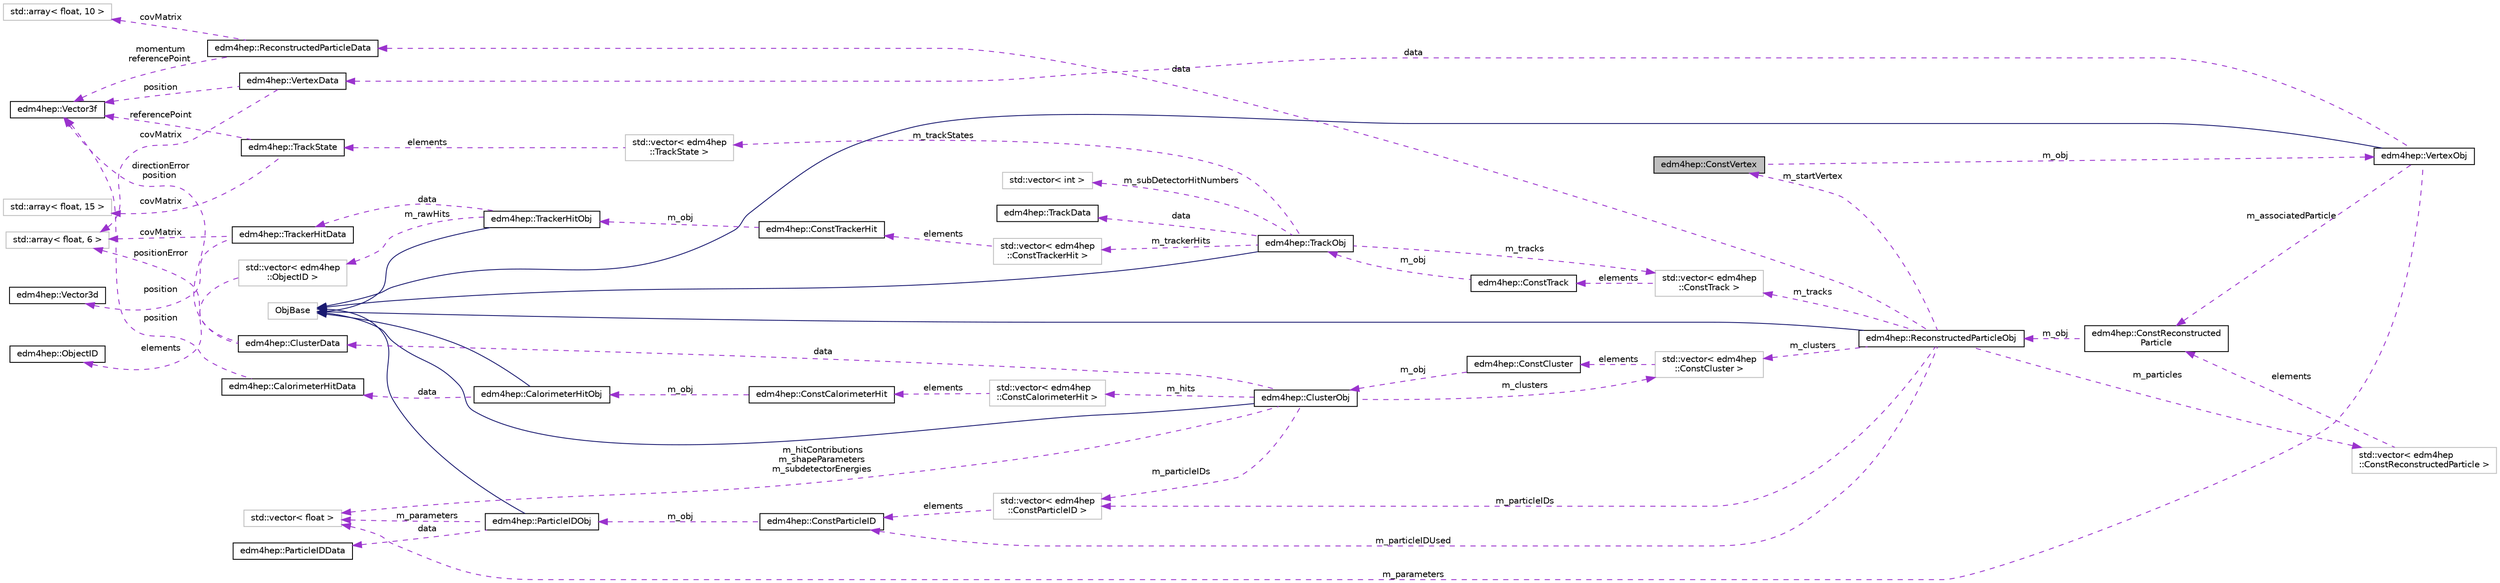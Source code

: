 digraph "edm4hep::ConstVertex"
{
 // LATEX_PDF_SIZE
  edge [fontname="Helvetica",fontsize="10",labelfontname="Helvetica",labelfontsize="10"];
  node [fontname="Helvetica",fontsize="10",shape=record];
  rankdir="LR";
  Node1 [label="edm4hep::ConstVertex",height=0.2,width=0.4,color="black", fillcolor="grey75", style="filled", fontcolor="black",tooltip="Vertex."];
  Node2 -> Node1 [dir="back",color="darkorchid3",fontsize="10",style="dashed",label=" m_obj" ,fontname="Helvetica"];
  Node2 [label="edm4hep::VertexObj",height=0.2,width=0.4,color="black", fillcolor="white", style="filled",URL="$classedm4hep_1_1_vertex_obj.html",tooltip=" "];
  Node3 -> Node2 [dir="back",color="midnightblue",fontsize="10",style="solid",fontname="Helvetica"];
  Node3 [label="ObjBase",height=0.2,width=0.4,color="grey75", fillcolor="white", style="filled",tooltip=" "];
  Node4 -> Node2 [dir="back",color="darkorchid3",fontsize="10",style="dashed",label=" data" ,fontname="Helvetica"];
  Node4 [label="edm4hep::VertexData",height=0.2,width=0.4,color="black", fillcolor="white", style="filled",URL="$classedm4hep_1_1_vertex_data.html",tooltip="Vertex."];
  Node5 -> Node4 [dir="back",color="darkorchid3",fontsize="10",style="dashed",label=" covMatrix" ,fontname="Helvetica"];
  Node5 [label="std::array\< float, 6 \>",height=0.2,width=0.4,color="grey75", fillcolor="white", style="filled",tooltip=" "];
  Node6 -> Node4 [dir="back",color="darkorchid3",fontsize="10",style="dashed",label=" position" ,fontname="Helvetica"];
  Node6 [label="edm4hep::Vector3f",height=0.2,width=0.4,color="black", fillcolor="white", style="filled",URL="$classedm4hep_1_1_vector3f.html",tooltip=" "];
  Node7 -> Node2 [dir="back",color="darkorchid3",fontsize="10",style="dashed",label=" m_associatedParticle" ,fontname="Helvetica"];
  Node7 [label="edm4hep::ConstReconstructed\lParticle",height=0.2,width=0.4,color="black", fillcolor="white", style="filled",URL="$classedm4hep_1_1_const_reconstructed_particle.html",tooltip="Reconstructed Particle."];
  Node8 -> Node7 [dir="back",color="darkorchid3",fontsize="10",style="dashed",label=" m_obj" ,fontname="Helvetica"];
  Node8 [label="edm4hep::ReconstructedParticleObj",height=0.2,width=0.4,color="black", fillcolor="white", style="filled",URL="$classedm4hep_1_1_reconstructed_particle_obj.html",tooltip=" "];
  Node3 -> Node8 [dir="back",color="midnightblue",fontsize="10",style="solid",fontname="Helvetica"];
  Node9 -> Node8 [dir="back",color="darkorchid3",fontsize="10",style="dashed",label=" m_clusters" ,fontname="Helvetica"];
  Node9 [label="std::vector\< edm4hep\l::ConstCluster \>",height=0.2,width=0.4,color="grey75", fillcolor="white", style="filled",tooltip=" "];
  Node10 -> Node9 [dir="back",color="darkorchid3",fontsize="10",style="dashed",label=" elements" ,fontname="Helvetica"];
  Node10 [label="edm4hep::ConstCluster",height=0.2,width=0.4,color="black", fillcolor="white", style="filled",URL="$classedm4hep_1_1_const_cluster.html",tooltip="Calorimeter Hit Cluster."];
  Node11 -> Node10 [dir="back",color="darkorchid3",fontsize="10",style="dashed",label=" m_obj" ,fontname="Helvetica"];
  Node11 [label="edm4hep::ClusterObj",height=0.2,width=0.4,color="black", fillcolor="white", style="filled",URL="$classedm4hep_1_1_cluster_obj.html",tooltip=" "];
  Node3 -> Node11 [dir="back",color="midnightblue",fontsize="10",style="solid",fontname="Helvetica"];
  Node9 -> Node11 [dir="back",color="darkorchid3",fontsize="10",style="dashed",label=" m_clusters" ,fontname="Helvetica"];
  Node12 -> Node11 [dir="back",color="darkorchid3",fontsize="10",style="dashed",label=" m_particleIDs" ,fontname="Helvetica"];
  Node12 [label="std::vector\< edm4hep\l::ConstParticleID \>",height=0.2,width=0.4,color="grey75", fillcolor="white", style="filled",tooltip=" "];
  Node13 -> Node12 [dir="back",color="darkorchid3",fontsize="10",style="dashed",label=" elements" ,fontname="Helvetica"];
  Node13 [label="edm4hep::ConstParticleID",height=0.2,width=0.4,color="black", fillcolor="white", style="filled",URL="$classedm4hep_1_1_const_particle_i_d.html",tooltip="ParticleID."];
  Node14 -> Node13 [dir="back",color="darkorchid3",fontsize="10",style="dashed",label=" m_obj" ,fontname="Helvetica"];
  Node14 [label="edm4hep::ParticleIDObj",height=0.2,width=0.4,color="black", fillcolor="white", style="filled",URL="$classedm4hep_1_1_particle_i_d_obj.html",tooltip=" "];
  Node3 -> Node14 [dir="back",color="midnightblue",fontsize="10",style="solid",fontname="Helvetica"];
  Node15 -> Node14 [dir="back",color="darkorchid3",fontsize="10",style="dashed",label=" data" ,fontname="Helvetica"];
  Node15 [label="edm4hep::ParticleIDData",height=0.2,width=0.4,color="black", fillcolor="white", style="filled",URL="$classedm4hep_1_1_particle_i_d_data.html",tooltip="ParticleID."];
  Node16 -> Node14 [dir="back",color="darkorchid3",fontsize="10",style="dashed",label=" m_parameters" ,fontname="Helvetica"];
  Node16 [label="std::vector\< float \>",height=0.2,width=0.4,color="grey75", fillcolor="white", style="filled",tooltip=" "];
  Node17 -> Node11 [dir="back",color="darkorchid3",fontsize="10",style="dashed",label=" m_hits" ,fontname="Helvetica"];
  Node17 [label="std::vector\< edm4hep\l::ConstCalorimeterHit \>",height=0.2,width=0.4,color="grey75", fillcolor="white", style="filled",tooltip=" "];
  Node18 -> Node17 [dir="back",color="darkorchid3",fontsize="10",style="dashed",label=" elements" ,fontname="Helvetica"];
  Node18 [label="edm4hep::ConstCalorimeterHit",height=0.2,width=0.4,color="black", fillcolor="white", style="filled",URL="$classedm4hep_1_1_const_calorimeter_hit.html",tooltip="Calorimeter hit."];
  Node19 -> Node18 [dir="back",color="darkorchid3",fontsize="10",style="dashed",label=" m_obj" ,fontname="Helvetica"];
  Node19 [label="edm4hep::CalorimeterHitObj",height=0.2,width=0.4,color="black", fillcolor="white", style="filled",URL="$classedm4hep_1_1_calorimeter_hit_obj.html",tooltip=" "];
  Node3 -> Node19 [dir="back",color="midnightblue",fontsize="10",style="solid",fontname="Helvetica"];
  Node20 -> Node19 [dir="back",color="darkorchid3",fontsize="10",style="dashed",label=" data" ,fontname="Helvetica"];
  Node20 [label="edm4hep::CalorimeterHitData",height=0.2,width=0.4,color="black", fillcolor="white", style="filled",URL="$classedm4hep_1_1_calorimeter_hit_data.html",tooltip="Calorimeter hit."];
  Node6 -> Node20 [dir="back",color="darkorchid3",fontsize="10",style="dashed",label=" position" ,fontname="Helvetica"];
  Node16 -> Node11 [dir="back",color="darkorchid3",fontsize="10",style="dashed",label=" m_hitContributions\nm_shapeParameters\nm_subdetectorEnergies" ,fontname="Helvetica"];
  Node21 -> Node11 [dir="back",color="darkorchid3",fontsize="10",style="dashed",label=" data" ,fontname="Helvetica"];
  Node21 [label="edm4hep::ClusterData",height=0.2,width=0.4,color="black", fillcolor="white", style="filled",URL="$classedm4hep_1_1_cluster_data.html",tooltip="Calorimeter Hit Cluster."];
  Node5 -> Node21 [dir="back",color="darkorchid3",fontsize="10",style="dashed",label=" positionError" ,fontname="Helvetica"];
  Node6 -> Node21 [dir="back",color="darkorchid3",fontsize="10",style="dashed",label=" directionError\nposition" ,fontname="Helvetica"];
  Node12 -> Node8 [dir="back",color="darkorchid3",fontsize="10",style="dashed",label=" m_particleIDs" ,fontname="Helvetica"];
  Node22 -> Node8 [dir="back",color="darkorchid3",fontsize="10",style="dashed",label=" m_tracks" ,fontname="Helvetica"];
  Node22 [label="std::vector\< edm4hep\l::ConstTrack \>",height=0.2,width=0.4,color="grey75", fillcolor="white", style="filled",tooltip=" "];
  Node23 -> Node22 [dir="back",color="darkorchid3",fontsize="10",style="dashed",label=" elements" ,fontname="Helvetica"];
  Node23 [label="edm4hep::ConstTrack",height=0.2,width=0.4,color="black", fillcolor="white", style="filled",URL="$classedm4hep_1_1_const_track.html",tooltip="Reconstructed track."];
  Node24 -> Node23 [dir="back",color="darkorchid3",fontsize="10",style="dashed",label=" m_obj" ,fontname="Helvetica"];
  Node24 [label="edm4hep::TrackObj",height=0.2,width=0.4,color="black", fillcolor="white", style="filled",URL="$classedm4hep_1_1_track_obj.html",tooltip=" "];
  Node3 -> Node24 [dir="back",color="midnightblue",fontsize="10",style="solid",fontname="Helvetica"];
  Node25 -> Node24 [dir="back",color="darkorchid3",fontsize="10",style="dashed",label=" m_trackStates" ,fontname="Helvetica"];
  Node25 [label="std::vector\< edm4hep\l::TrackState \>",height=0.2,width=0.4,color="grey75", fillcolor="white", style="filled",tooltip=" "];
  Node26 -> Node25 [dir="back",color="darkorchid3",fontsize="10",style="dashed",label=" elements" ,fontname="Helvetica"];
  Node26 [label="edm4hep::TrackState",height=0.2,width=0.4,color="black", fillcolor="white", style="filled",URL="$classedm4hep_1_1_track_state.html",tooltip=" "];
  Node27 -> Node26 [dir="back",color="darkorchid3",fontsize="10",style="dashed",label=" covMatrix" ,fontname="Helvetica"];
  Node27 [label="std::array\< float, 15 \>",height=0.2,width=0.4,color="grey75", fillcolor="white", style="filled",tooltip=" "];
  Node6 -> Node26 [dir="back",color="darkorchid3",fontsize="10",style="dashed",label=" referencePoint" ,fontname="Helvetica"];
  Node22 -> Node24 [dir="back",color="darkorchid3",fontsize="10",style="dashed",label=" m_tracks" ,fontname="Helvetica"];
  Node28 -> Node24 [dir="back",color="darkorchid3",fontsize="10",style="dashed",label=" m_trackerHits" ,fontname="Helvetica"];
  Node28 [label="std::vector\< edm4hep\l::ConstTrackerHit \>",height=0.2,width=0.4,color="grey75", fillcolor="white", style="filled",tooltip=" "];
  Node29 -> Node28 [dir="back",color="darkorchid3",fontsize="10",style="dashed",label=" elements" ,fontname="Helvetica"];
  Node29 [label="edm4hep::ConstTrackerHit",height=0.2,width=0.4,color="black", fillcolor="white", style="filled",URL="$classedm4hep_1_1_const_tracker_hit.html",tooltip="Tracker hit."];
  Node30 -> Node29 [dir="back",color="darkorchid3",fontsize="10",style="dashed",label=" m_obj" ,fontname="Helvetica"];
  Node30 [label="edm4hep::TrackerHitObj",height=0.2,width=0.4,color="black", fillcolor="white", style="filled",URL="$classedm4hep_1_1_tracker_hit_obj.html",tooltip=" "];
  Node3 -> Node30 [dir="back",color="midnightblue",fontsize="10",style="solid",fontname="Helvetica"];
  Node31 -> Node30 [dir="back",color="darkorchid3",fontsize="10",style="dashed",label=" m_rawHits" ,fontname="Helvetica"];
  Node31 [label="std::vector\< edm4hep\l::ObjectID \>",height=0.2,width=0.4,color="grey75", fillcolor="white", style="filled",tooltip=" "];
  Node32 -> Node31 [dir="back",color="darkorchid3",fontsize="10",style="dashed",label=" elements" ,fontname="Helvetica"];
  Node32 [label="edm4hep::ObjectID",height=0.2,width=0.4,color="black", fillcolor="white", style="filled",URL="$classedm4hep_1_1_object_i_d.html",tooltip=" "];
  Node33 -> Node30 [dir="back",color="darkorchid3",fontsize="10",style="dashed",label=" data" ,fontname="Helvetica"];
  Node33 [label="edm4hep::TrackerHitData",height=0.2,width=0.4,color="black", fillcolor="white", style="filled",URL="$classedm4hep_1_1_tracker_hit_data.html",tooltip="Tracker hit."];
  Node5 -> Node33 [dir="back",color="darkorchid3",fontsize="10",style="dashed",label=" covMatrix" ,fontname="Helvetica"];
  Node34 -> Node33 [dir="back",color="darkorchid3",fontsize="10",style="dashed",label=" position" ,fontname="Helvetica"];
  Node34 [label="edm4hep::Vector3d",height=0.2,width=0.4,color="black", fillcolor="white", style="filled",URL="$classedm4hep_1_1_vector3d.html",tooltip=" "];
  Node35 -> Node24 [dir="back",color="darkorchid3",fontsize="10",style="dashed",label=" m_subDetectorHitNumbers" ,fontname="Helvetica"];
  Node35 [label="std::vector\< int \>",height=0.2,width=0.4,color="grey75", fillcolor="white", style="filled",tooltip=" "];
  Node36 -> Node24 [dir="back",color="darkorchid3",fontsize="10",style="dashed",label=" data" ,fontname="Helvetica"];
  Node36 [label="edm4hep::TrackData",height=0.2,width=0.4,color="black", fillcolor="white", style="filled",URL="$classedm4hep_1_1_track_data.html",tooltip="Reconstructed track."];
  Node13 -> Node8 [dir="back",color="darkorchid3",fontsize="10",style="dashed",label=" m_particleIDUsed" ,fontname="Helvetica"];
  Node37 -> Node8 [dir="back",color="darkorchid3",fontsize="10",style="dashed",label=" m_particles" ,fontname="Helvetica"];
  Node37 [label="std::vector\< edm4hep\l::ConstReconstructedParticle \>",height=0.2,width=0.4,color="grey75", fillcolor="white", style="filled",tooltip=" "];
  Node7 -> Node37 [dir="back",color="darkorchid3",fontsize="10",style="dashed",label=" elements" ,fontname="Helvetica"];
  Node38 -> Node8 [dir="back",color="darkorchid3",fontsize="10",style="dashed",label=" data" ,fontname="Helvetica"];
  Node38 [label="edm4hep::ReconstructedParticleData",height=0.2,width=0.4,color="black", fillcolor="white", style="filled",URL="$classedm4hep_1_1_reconstructed_particle_data.html",tooltip="Reconstructed Particle."];
  Node39 -> Node38 [dir="back",color="darkorchid3",fontsize="10",style="dashed",label=" covMatrix" ,fontname="Helvetica"];
  Node39 [label="std::array\< float, 10 \>",height=0.2,width=0.4,color="grey75", fillcolor="white", style="filled",tooltip=" "];
  Node6 -> Node38 [dir="back",color="darkorchid3",fontsize="10",style="dashed",label=" momentum\nreferencePoint" ,fontname="Helvetica"];
  Node1 -> Node8 [dir="back",color="darkorchid3",fontsize="10",style="dashed",label=" m_startVertex" ,fontname="Helvetica"];
  Node16 -> Node2 [dir="back",color="darkorchid3",fontsize="10",style="dashed",label=" m_parameters" ,fontname="Helvetica"];
}
